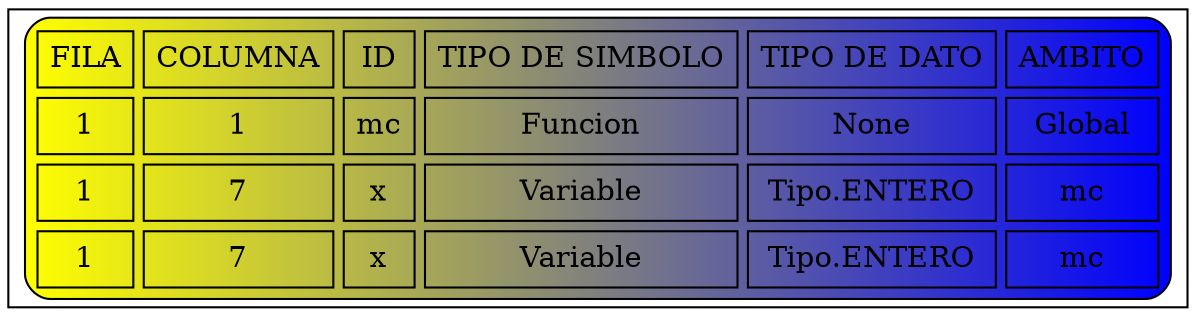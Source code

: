 digraph G{
node [shape=record];
a0 [label=<<TABLE border="1" cellspacing="5" cellpadding="5" style="rounded" bgcolor="yellow:blue">
"<TR><TD>FILA</TD><TD>COLUMNA</TD><TD>ID</TD><TD>TIPO DE SIMBOLO</TD><TD>TIPO DE DATO</TD><TD>AMBITO</TD></TR>
<TR><TD>1</TD><TD>1</TD><TD>mc</TD><TD>Funcion</TD><TD>None</TD><TD>Global</TD></TR>
<TR><TD>1</TD><TD>7</TD><TD>x</TD><TD>Variable</TD><TD>Tipo.ENTERO</TD><TD>mc</TD></TR>
<TR><TD>1</TD><TD>7</TD><TD>x</TD><TD>Variable</TD><TD>Tipo.ENTERO</TD><TD>mc</TD></TR>
</TABLE>>];
}